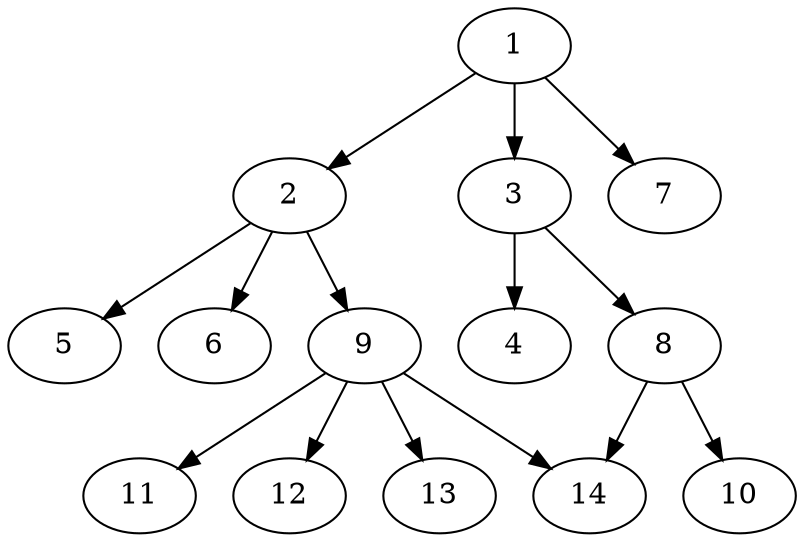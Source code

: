 // DAG automatically generated by daggen at Fri May 24 12:58:21 2024
// daggen-master/daggen -n 14 --fat 0.5 --density 0.5 --regular 0.5 --jump 2 --minalpha 20 --maxalpha 50 --dot -o dags_dot_14/sim_5.dot 
digraph G {
  1 [size="368293445632", alpha="21.22"]
  1 -> 2 [size ="411041792"]
  1 -> 3 [size ="411041792"]
  1 -> 7 [size ="411041792"]
  2 [size="92202223536", alpha="40.78"]
  2 -> 5 [size ="134217728"]
  2 -> 6 [size ="134217728"]
  2 -> 9 [size ="134217728"]
  3 [size="7199192210", alpha="47.38"]
  3 -> 4 [size ="411041792"]
  3 -> 8 [size ="411041792"]
  4 [size="134217728000", alpha="36.69"]
  5 [size="68719476736", alpha="47.08"]
  6 [size="103832066466", alpha="24.52"]
  7 [size="4473934820", alpha="20.83"]
  8 [size="28991029248", alpha="40.50"]
  8 -> 10 [size ="75497472"]
  8 -> 14 [size ="75497472"]
  9 [size="598722985596", alpha="20.72"]
  9 -> 11 [size ="679477248"]
  9 -> 12 [size ="679477248"]
  9 -> 13 [size ="679477248"]
  9 -> 14 [size ="679477248"]
  10 [size="953154081872", alpha="33.30"]
  11 [size="306521327782", alpha="30.78"]
  12 [size="1835539371", alpha="28.72"]
  13 [size="32031560502", alpha="35.21"]
  14 [size="134217728000", alpha="35.81"]
}
